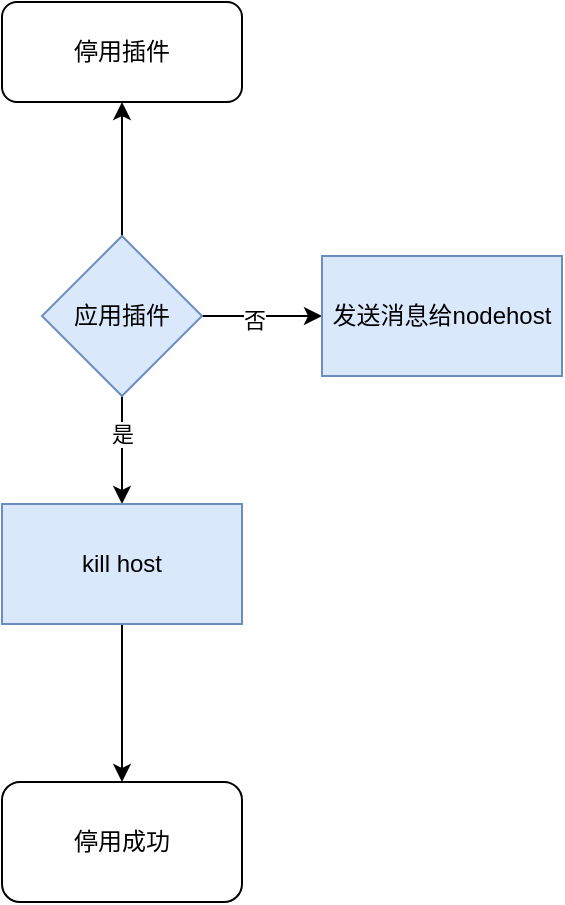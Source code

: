 <mxfile version="18.1.1" type="github">
  <diagram id="C5RBs43oDa-KdzZeNtuy" name="Page-1">
    <mxGraphModel dx="1426" dy="769" grid="1" gridSize="10" guides="1" tooltips="1" connect="1" arrows="1" fold="1" page="1" pageScale="1" pageWidth="827" pageHeight="1169" math="0" shadow="0">
      <root>
        <mxCell id="WIyWlLk6GJQsqaUBKTNV-0" />
        <mxCell id="WIyWlLk6GJQsqaUBKTNV-1" parent="WIyWlLk6GJQsqaUBKTNV-0" />
        <mxCell id="k7EEtbpRllY_-9nn52yw-0" value="停用插件" style="rounded=1;whiteSpace=wrap;html=1;" parent="WIyWlLk6GJQsqaUBKTNV-1" vertex="1">
          <mxGeometry x="160" y="150" width="120" height="50" as="geometry" />
        </mxCell>
        <mxCell id="k7EEtbpRllY_-9nn52yw-1" value="" style="edgeStyle=orthogonalEdgeStyle;rounded=0;orthogonalLoop=1;jettySize=auto;html=1;" parent="WIyWlLk6GJQsqaUBKTNV-1" source="k7EEtbpRllY_-9nn52yw-5" target="k7EEtbpRllY_-9nn52yw-6" edge="1">
          <mxGeometry relative="1" as="geometry" />
        </mxCell>
        <mxCell id="k7EEtbpRllY_-9nn52yw-2" value="否" style="edgeLabel;html=1;align=center;verticalAlign=middle;resizable=0;points=[];" parent="k7EEtbpRllY_-9nn52yw-1" vertex="1" connectable="0">
          <mxGeometry x="-0.133" y="-2" relative="1" as="geometry">
            <mxPoint as="offset" />
          </mxGeometry>
        </mxCell>
        <mxCell id="k7EEtbpRllY_-9nn52yw-3" style="edgeStyle=orthogonalEdgeStyle;rounded=0;orthogonalLoop=1;jettySize=auto;html=1;entryX=0.5;entryY=1;entryDx=0;entryDy=0;" parent="WIyWlLk6GJQsqaUBKTNV-1" source="k7EEtbpRllY_-9nn52yw-5" target="k7EEtbpRllY_-9nn52yw-0" edge="1">
          <mxGeometry relative="1" as="geometry" />
        </mxCell>
        <mxCell id="k7EEtbpRllY_-9nn52yw-4" value="" style="edgeStyle=orthogonalEdgeStyle;rounded=0;orthogonalLoop=1;jettySize=auto;html=1;" parent="WIyWlLk6GJQsqaUBKTNV-1" source="k7EEtbpRllY_-9nn52yw-5" target="k7EEtbpRllY_-9nn52yw-8" edge="1">
          <mxGeometry relative="1" as="geometry" />
        </mxCell>
        <mxCell id="HWZLXOw8bKtuWFzJQIFG-0" value="是" style="edgeLabel;html=1;align=center;verticalAlign=middle;resizable=0;points=[];" vertex="1" connectable="0" parent="k7EEtbpRllY_-9nn52yw-4">
          <mxGeometry x="-0.296" relative="1" as="geometry">
            <mxPoint as="offset" />
          </mxGeometry>
        </mxCell>
        <mxCell id="k7EEtbpRllY_-9nn52yw-5" value="应用插件" style="rhombus;whiteSpace=wrap;html=1;fillColor=#dae8fc;strokeColor=#6c8ebf;" parent="WIyWlLk6GJQsqaUBKTNV-1" vertex="1">
          <mxGeometry x="180" y="267" width="80" height="80" as="geometry" />
        </mxCell>
        <mxCell id="k7EEtbpRllY_-9nn52yw-6" value="发送消息给nodehost" style="whiteSpace=wrap;html=1;fillColor=#dae8fc;strokeColor=#6c8ebf;" parent="WIyWlLk6GJQsqaUBKTNV-1" vertex="1">
          <mxGeometry x="320" y="277" width="120" height="60" as="geometry" />
        </mxCell>
        <mxCell id="k7EEtbpRllY_-9nn52yw-7" value="" style="edgeStyle=orthogonalEdgeStyle;rounded=0;orthogonalLoop=1;jettySize=auto;html=1;entryX=0.5;entryY=0;entryDx=0;entryDy=0;" parent="WIyWlLk6GJQsqaUBKTNV-1" source="k7EEtbpRllY_-9nn52yw-8" target="k7EEtbpRllY_-9nn52yw-11" edge="1">
          <mxGeometry relative="1" as="geometry">
            <mxPoint x="220" y="521" as="targetPoint" />
          </mxGeometry>
        </mxCell>
        <mxCell id="k7EEtbpRllY_-9nn52yw-8" value="kill host" style="whiteSpace=wrap;html=1;fillColor=#dae8fc;strokeColor=#6c8ebf;" parent="WIyWlLk6GJQsqaUBKTNV-1" vertex="1">
          <mxGeometry x="160" y="401" width="120" height="60" as="geometry" />
        </mxCell>
        <mxCell id="k7EEtbpRllY_-9nn52yw-11" value="停用成功" style="rounded=1;whiteSpace=wrap;html=1;" parent="WIyWlLk6GJQsqaUBKTNV-1" vertex="1">
          <mxGeometry x="160" y="540" width="120" height="60" as="geometry" />
        </mxCell>
      </root>
    </mxGraphModel>
  </diagram>
</mxfile>
